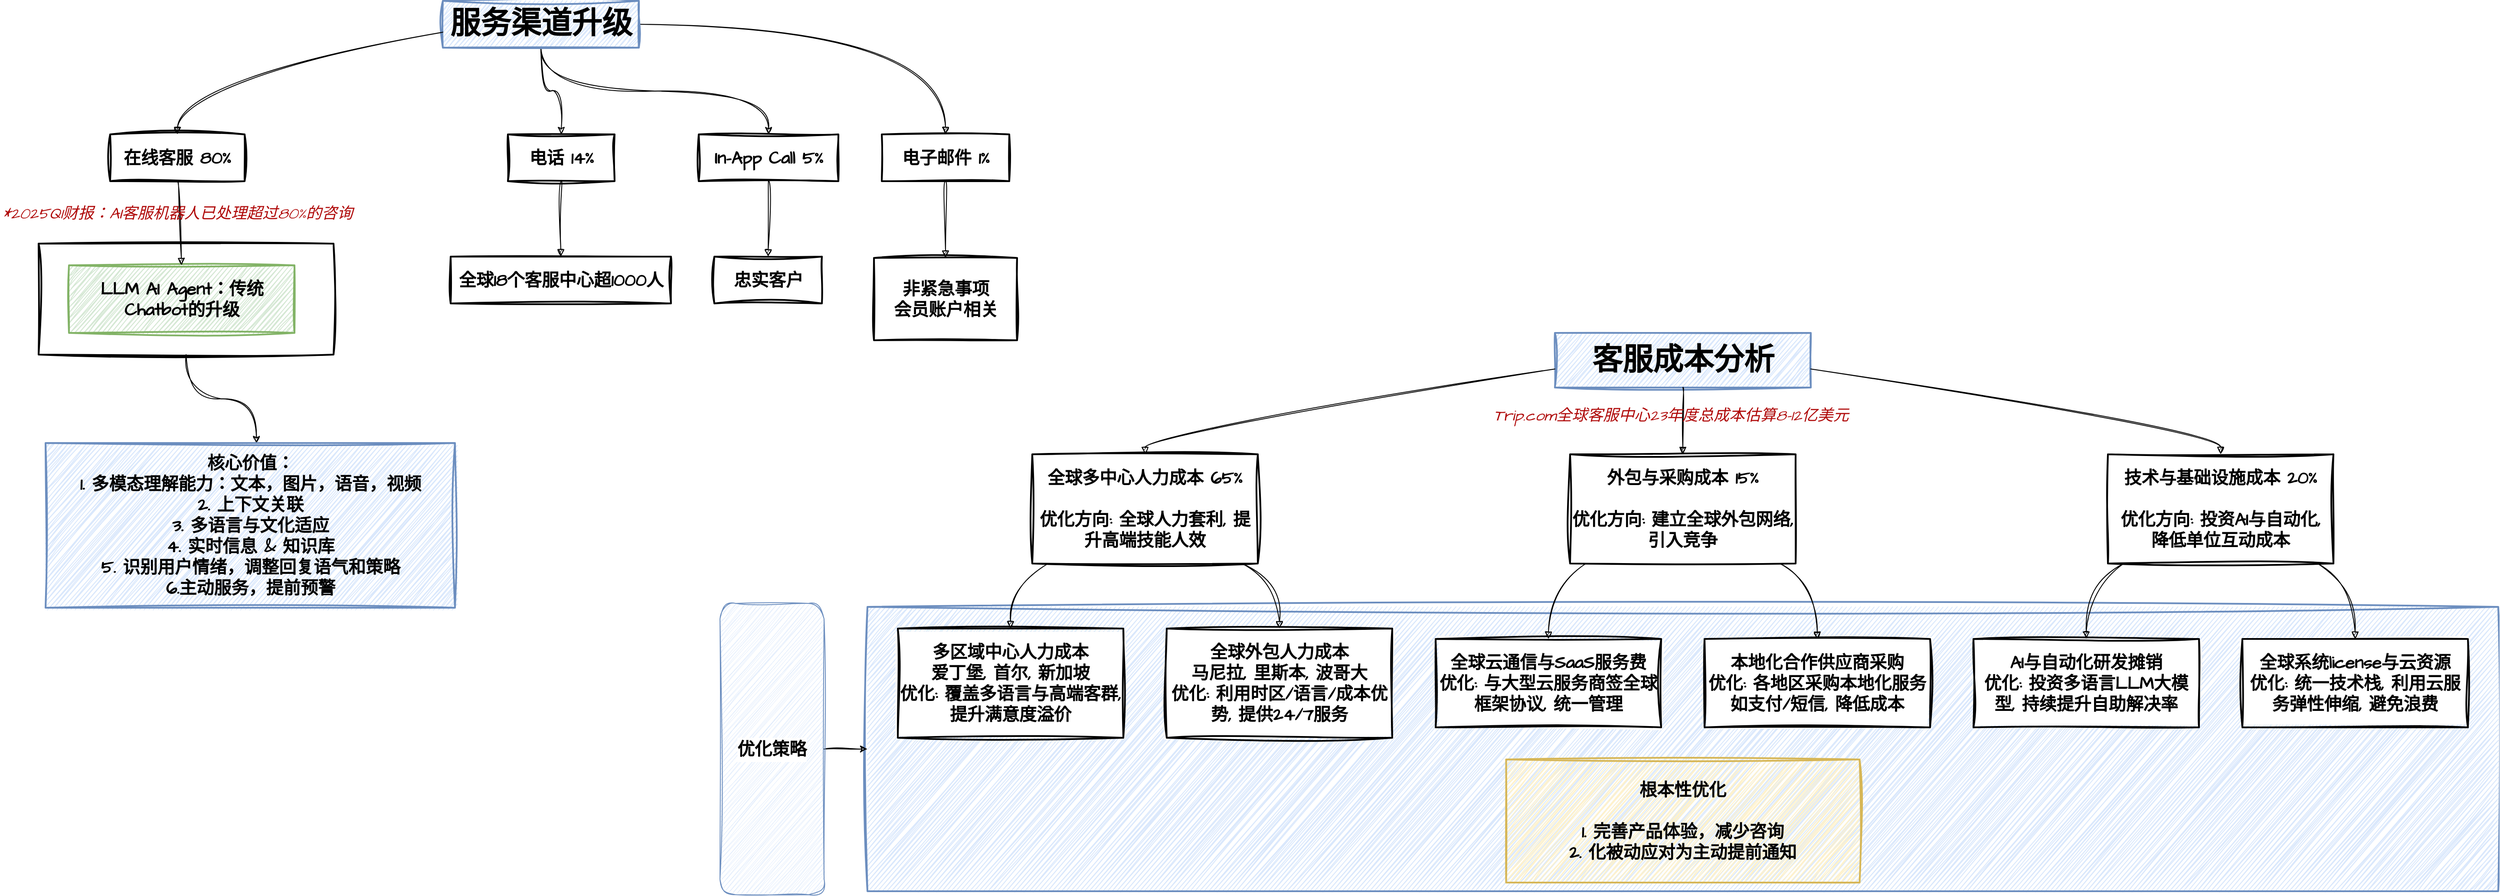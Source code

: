 <mxfile version="28.2.5">
  <diagram id="wmjFIb1CSOBKpBsorIso" name="Page-1">
    <mxGraphModel dx="1665" dy="743" grid="1" gridSize="10" guides="1" tooltips="1" connect="1" arrows="1" fold="1" page="1" pageScale="1" pageWidth="850" pageHeight="1100" math="0" shadow="0">
      <root>
        <mxCell id="0" />
        <mxCell id="1" parent="0" />
        <mxCell id="M6gMa4nwTjqrfYxavwPG-1" style="edgeStyle=orthogonalEdgeStyle;rounded=0;orthogonalLoop=1;jettySize=auto;html=1;entryX=0.515;entryY=0.002;entryDx=0;entryDy=0;entryPerimeter=0;curved=1;sketch=1;curveFitting=1;jiggle=2;" edge="1" parent="1" source="M6gMa4nwTjqrfYxavwPG-2" target="M6gMa4nwTjqrfYxavwPG-45">
          <mxGeometry relative="1" as="geometry">
            <mxPoint x="435.5" y="660" as="targetPoint" />
          </mxGeometry>
        </mxCell>
        <mxCell id="M6gMa4nwTjqrfYxavwPG-2" value="" style="whiteSpace=wrap;strokeWidth=2;hachureGap=4;fontFamily=Architects Daughter;fontSource=https%3A%2F%2Ffonts.googleapis.com%2Fcss%3Ffamily%3DArchitects%2BDaughter;fontSize=20;fontStyle=1;sketch=1;curveFitting=1;jiggle=2;" vertex="1" parent="1">
          <mxGeometry x="274.5" y="510" width="340" height="128" as="geometry" />
        </mxCell>
        <mxCell id="M6gMa4nwTjqrfYxavwPG-3" style="edgeStyle=orthogonalEdgeStyle;rounded=0;orthogonalLoop=1;jettySize=auto;html=1;curved=1;sketch=1;curveFitting=1;jiggle=2;fontStyle=1" edge="1" parent="1" source="M6gMa4nwTjqrfYxavwPG-6" target="M6gMa4nwTjqrfYxavwPG-7">
          <mxGeometry relative="1" as="geometry" />
        </mxCell>
        <mxCell id="M6gMa4nwTjqrfYxavwPG-4" style="edgeStyle=orthogonalEdgeStyle;rounded=0;orthogonalLoop=1;jettySize=auto;html=1;entryX=0.5;entryY=0;entryDx=0;entryDy=0;curved=1;exitX=0.5;exitY=1;exitDx=0;exitDy=0;sketch=1;curveFitting=1;jiggle=2;fontStyle=1" edge="1" parent="1" source="M6gMa4nwTjqrfYxavwPG-6" target="M6gMa4nwTjqrfYxavwPG-11">
          <mxGeometry relative="1" as="geometry" />
        </mxCell>
        <mxCell id="M6gMa4nwTjqrfYxavwPG-5" style="rounded=0;orthogonalLoop=1;jettySize=auto;html=1;entryX=0.5;entryY=0;entryDx=0;entryDy=0;edgeStyle=orthogonalEdgeStyle;curved=1;sketch=1;curveFitting=1;jiggle=2;fontStyle=1;hachureGap=4;strokeColor=default;align=center;verticalAlign=middle;fontFamily=Architects Daughter;fontSource=https%3A%2F%2Ffonts.googleapis.com%2Fcss%3Ffamily%3DArchitects%2BDaughter;fontSize=20;fontColor=default;labelBackgroundColor=default;startArrow=none;endArrow=block;" edge="1" parent="1" source="M6gMa4nwTjqrfYxavwPG-6" target="M6gMa4nwTjqrfYxavwPG-13">
          <mxGeometry relative="1" as="geometry" />
        </mxCell>
        <mxCell id="M6gMa4nwTjqrfYxavwPG-6" value="服务渠道升级" style="whiteSpace=wrap;strokeWidth=2;hachureGap=4;fontFamily=Architects Daughter;fontSource=https%3A%2F%2Ffonts.googleapis.com%2Fcss%3Ffamily%3DArchitects%2BDaughter;fontSize=35;fontStyle=1;fillColor=#dae8fc;strokeColor=#6c8ebf;sketch=1;curveFitting=1;jiggle=2;" vertex="1" parent="1">
          <mxGeometry x="740.5" y="230" width="226" height="54" as="geometry" />
        </mxCell>
        <mxCell id="M6gMa4nwTjqrfYxavwPG-7" value="电话 14%" style="whiteSpace=wrap;strokeWidth=2;hachureGap=4;fontFamily=Architects Daughter;fontSource=https%3A%2F%2Ffonts.googleapis.com%2Fcss%3Ffamily%3DArchitects%2BDaughter;fontSize=20;fontStyle=1;sketch=1;curveFitting=1;jiggle=2;" vertex="1" parent="1">
          <mxGeometry x="815.5" y="384" width="123" height="54" as="geometry" />
        </mxCell>
        <mxCell id="M6gMa4nwTjqrfYxavwPG-8" value="全球18个客服中心超1000人" style="whiteSpace=wrap;strokeWidth=2;hachureGap=4;fontFamily=Architects Daughter;fontSource=https%3A%2F%2Ffonts.googleapis.com%2Fcss%3Ffamily%3DArchitects%2BDaughter;fontSize=20;fontStyle=1;sketch=1;curveFitting=1;jiggle=2;" vertex="1" parent="1">
          <mxGeometry x="749.5" y="525" width="254" height="54" as="geometry" />
        </mxCell>
        <mxCell id="M6gMa4nwTjqrfYxavwPG-9" value="在线客服 80%" style="whiteSpace=wrap;strokeWidth=2;hachureGap=4;fontFamily=Architects Daughter;fontSource=https%3A%2F%2Ffonts.googleapis.com%2Fcss%3Ffamily%3DArchitects%2BDaughter;fontSize=20;fontStyle=1;sketch=1;curveFitting=1;jiggle=2;" vertex="1" parent="1">
          <mxGeometry x="357" y="384" width="155" height="54" as="geometry" />
        </mxCell>
        <mxCell id="M6gMa4nwTjqrfYxavwPG-10" value="LLM AI Agent：传统Chatbot的升级" style="whiteSpace=wrap;strokeWidth=2;hachureGap=4;fontFamily=Architects Daughter;fontSource=https%3A%2F%2Ffonts.googleapis.com%2Fcss%3Ffamily%3DArchitects%2BDaughter;fontSize=20;fontStyle=1;fillColor=#d5e8d4;strokeColor=#82b366;sketch=1;curveFitting=1;jiggle=2;" vertex="1" parent="1">
          <mxGeometry x="309.5" y="535" width="260" height="78" as="geometry" />
        </mxCell>
        <mxCell id="M6gMa4nwTjqrfYxavwPG-11" value="In-App Call 5%" style="whiteSpace=wrap;strokeWidth=2;hachureGap=4;fontFamily=Architects Daughter;fontSource=https%3A%2F%2Ffonts.googleapis.com%2Fcss%3Ffamily%3DArchitects%2BDaughter;fontSize=20;fontStyle=1;sketch=1;curveFitting=1;jiggle=2;" vertex="1" parent="1">
          <mxGeometry x="1035.5" y="384" width="161" height="54" as="geometry" />
        </mxCell>
        <mxCell id="M6gMa4nwTjqrfYxavwPG-12" value="忠实客户" style="whiteSpace=wrap;strokeWidth=2;hachureGap=4;fontFamily=Architects Daughter;fontSource=https%3A%2F%2Ffonts.googleapis.com%2Fcss%3Ffamily%3DArchitects%2BDaughter;fontSize=20;fontStyle=1;sketch=1;curveFitting=1;jiggle=2;" vertex="1" parent="1">
          <mxGeometry x="1053.5" y="525" width="124" height="54" as="geometry" />
        </mxCell>
        <mxCell id="M6gMa4nwTjqrfYxavwPG-13" value="电子邮件 1%" style="whiteSpace=wrap;strokeWidth=2;hachureGap=4;fontFamily=Architects Daughter;fontSource=https%3A%2F%2Ffonts.googleapis.com%2Fcss%3Ffamily%3DArchitects%2BDaughter;fontSize=20;fontStyle=1;sketch=1;curveFitting=1;jiggle=2;" vertex="1" parent="1">
          <mxGeometry x="1246.5" y="384" width="147" height="54" as="geometry" />
        </mxCell>
        <mxCell id="M6gMa4nwTjqrfYxavwPG-14" value="非紧急事项&#xa;会员账户相关" style="whiteSpace=wrap;strokeWidth=2;hachureGap=4;fontFamily=Architects Daughter;fontSource=https%3A%2F%2Ffonts.googleapis.com%2Fcss%3Ffamily%3DArchitects%2BDaughter;fontSize=20;fontStyle=1;sketch=1;curveFitting=1;jiggle=2;" vertex="1" parent="1">
          <mxGeometry x="1237.5" y="526.5" width="165" height="95" as="geometry" />
        </mxCell>
        <mxCell id="M6gMa4nwTjqrfYxavwPG-15" value="" style="curved=1;startArrow=none;endArrow=block;exitX=0.5;exitY=1;entryX=0.5;entryY=0;rounded=0;hachureGap=4;fontFamily=Architects Daughter;fontSource=https%3A%2F%2Ffonts.googleapis.com%2Fcss%3Ffamily%3DArchitects%2BDaughter;fontSize=20;fontStyle=1;sketch=1;curveFitting=1;jiggle=2;" edge="1" parent="1" source="M6gMa4nwTjqrfYxavwPG-7" target="M6gMa4nwTjqrfYxavwPG-8">
          <mxGeometry relative="1" as="geometry">
            <Array as="points" />
          </mxGeometry>
        </mxCell>
        <mxCell id="M6gMa4nwTjqrfYxavwPG-16" value="" style="curved=1;startArrow=none;endArrow=block;exitX=0;exitY=0.67;entryX=0.5;entryY=0;rounded=0;hachureGap=4;fontFamily=Architects Daughter;fontSource=https%3A%2F%2Ffonts.googleapis.com%2Fcss%3Ffamily%3DArchitects%2BDaughter;fontSize=20;fontStyle=1;sketch=1;curveFitting=1;jiggle=2;" edge="1" parent="1" source="M6gMa4nwTjqrfYxavwPG-6" target="M6gMa4nwTjqrfYxavwPG-9">
          <mxGeometry relative="1" as="geometry">
            <Array as="points">
              <mxPoint x="435.5" y="322" />
            </Array>
          </mxGeometry>
        </mxCell>
        <mxCell id="M6gMa4nwTjqrfYxavwPG-17" value="" style="curved=1;startArrow=none;endArrow=block;exitX=0.5;exitY=1;entryX=0.5;entryY=0;rounded=0;hachureGap=4;fontFamily=Architects Daughter;fontSource=https%3A%2F%2Ffonts.googleapis.com%2Fcss%3Ffamily%3DArchitects%2BDaughter;fontSize=20;fontStyle=1;sketch=1;curveFitting=1;jiggle=2;" edge="1" parent="1" source="M6gMa4nwTjqrfYxavwPG-9" target="M6gMa4nwTjqrfYxavwPG-10">
          <mxGeometry relative="1" as="geometry">
            <Array as="points" />
          </mxGeometry>
        </mxCell>
        <mxCell id="M6gMa4nwTjqrfYxavwPG-18" value="" style="curved=1;startArrow=none;endArrow=block;exitX=0.5;exitY=1;entryX=0.5;entryY=0;rounded=0;hachureGap=4;fontFamily=Architects Daughter;fontSource=https%3A%2F%2Ffonts.googleapis.com%2Fcss%3Ffamily%3DArchitects%2BDaughter;fontSize=20;fontStyle=1;sketch=1;curveFitting=1;jiggle=2;" edge="1" parent="1" source="M6gMa4nwTjqrfYxavwPG-11" target="M6gMa4nwTjqrfYxavwPG-12">
          <mxGeometry relative="1" as="geometry">
            <Array as="points" />
          </mxGeometry>
        </mxCell>
        <mxCell id="M6gMa4nwTjqrfYxavwPG-19" value="" style="curved=1;startArrow=none;endArrow=block;exitX=0.5;exitY=1;entryX=0.5;entryY=0;rounded=0;hachureGap=4;fontFamily=Architects Daughter;fontSource=https%3A%2F%2Ffonts.googleapis.com%2Fcss%3Ffamily%3DArchitects%2BDaughter;fontSize=20;fontStyle=1;sketch=1;curveFitting=1;jiggle=2;" edge="1" parent="1" source="M6gMa4nwTjqrfYxavwPG-13" target="M6gMa4nwTjqrfYxavwPG-14">
          <mxGeometry relative="1" as="geometry">
            <Array as="points" />
          </mxGeometry>
        </mxCell>
        <mxCell id="M6gMa4nwTjqrfYxavwPG-20" value="" style="whiteSpace=wrap;strokeWidth=2;hachureGap=4;fontFamily=Architects Daughter;fontSource=https%3A%2F%2Ffonts.googleapis.com%2Fcss%3Ffamily%3DArchitects%2BDaughter;fillColor=#dae8fc;strokeColor=#6c8ebf;fontSize=20;sketch=1;curveFitting=1;jiggle=2;" vertex="1" parent="1">
          <mxGeometry x="1230" y="929" width="1880" height="328" as="geometry" />
        </mxCell>
        <mxCell id="M6gMa4nwTjqrfYxavwPG-21" value="客服成本分析" style="whiteSpace=wrap;strokeWidth=2;hachureGap=4;fontFamily=Architects Daughter;fontSource=https%3A%2F%2Ffonts.googleapis.com%2Fcss%3Ffamily%3DArchitects%2BDaughter;fontSize=35;fontStyle=1;fillColor=#dae8fc;strokeColor=#6c8ebf;sketch=1;curveFitting=1;jiggle=2;" vertex="1" parent="1">
          <mxGeometry x="2022.5" y="613" width="295" height="63" as="geometry" />
        </mxCell>
        <mxCell id="M6gMa4nwTjqrfYxavwPG-22" value="全球多中心人力成本 65%&#xa;&#xa;优化方向: 全球人力套利, 提升高端技能人效" style="whiteSpace=wrap;strokeWidth=2;hachureGap=4;fontFamily=Architects Daughter;fontSource=https%3A%2F%2Ffonts.googleapis.com%2Fcss%3Ffamily%3DArchitects%2BDaughter;fontSize=20;fontStyle=1;sketch=1;curveFitting=1;jiggle=2;" vertex="1" parent="1">
          <mxGeometry x="1420" y="753" width="260" height="126" as="geometry" />
        </mxCell>
        <mxCell id="M6gMa4nwTjqrfYxavwPG-23" value="外包与采购成本 15%&#xa;&#xa;优化方向: 建立全球外包网络, 引入竞争" style="whiteSpace=wrap;strokeWidth=2;hachureGap=4;fontFamily=Architects Daughter;fontSource=https%3A%2F%2Ffonts.googleapis.com%2Fcss%3Ffamily%3DArchitects%2BDaughter;fontSize=20;fontStyle=1;sketch=1;curveFitting=1;jiggle=2;" vertex="1" parent="1">
          <mxGeometry x="2040" y="753" width="260" height="126" as="geometry" />
        </mxCell>
        <mxCell id="M6gMa4nwTjqrfYxavwPG-24" value="技术与基础设施成本 20%&#xa;&#xa;优化方向: 投资AI与自动化, 降低单位互动成本" style="whiteSpace=wrap;strokeWidth=2;hachureGap=4;fontFamily=Architects Daughter;fontSource=https%3A%2F%2Ffonts.googleapis.com%2Fcss%3Ffamily%3DArchitects%2BDaughter;fontSize=20;fontStyle=1;sketch=1;curveFitting=1;jiggle=2;" vertex="1" parent="1">
          <mxGeometry x="2660" y="753" width="260" height="126" as="geometry" />
        </mxCell>
        <mxCell id="M6gMa4nwTjqrfYxavwPG-25" value="多区域中心人力成本&#xa;爱丁堡, 首尔, 新加坡&#xa;优化: 覆盖多语言与高端客群, 提升满意度溢价" style="whiteSpace=wrap;strokeWidth=2;hachureGap=4;fontFamily=Architects Daughter;fontSource=https%3A%2F%2Ffonts.googleapis.com%2Fcss%3Ffamily%3DArchitects%2BDaughter;fontSize=20;fontStyle=1;sketch=1;curveFitting=1;jiggle=2;" vertex="1" parent="1">
          <mxGeometry x="1265" y="954" width="260" height="126" as="geometry" />
        </mxCell>
        <mxCell id="M6gMa4nwTjqrfYxavwPG-26" value="全球外包人力成本&#xa;马尼拉, 里斯本, 波哥大&#xa;优化: 利用时区/语言/成本优势, 提供24/7服务" style="whiteSpace=wrap;strokeWidth=2;hachureGap=4;fontFamily=Architects Daughter;fontSource=https%3A%2F%2Ffonts.googleapis.com%2Fcss%3Ffamily%3DArchitects%2BDaughter;fontSize=20;fontStyle=1;sketch=1;curveFitting=1;jiggle=2;" vertex="1" parent="1">
          <mxGeometry x="1575" y="954" width="260" height="126" as="geometry" />
        </mxCell>
        <mxCell id="M6gMa4nwTjqrfYxavwPG-27" value="全球云通信与SaaS服务费&#xa;优化: 与大型云服务商签全球框架协议, 统一管理" style="whiteSpace=wrap;strokeWidth=2;hachureGap=4;fontFamily=Architects Daughter;fontSource=https%3A%2F%2Ffonts.googleapis.com%2Fcss%3Ffamily%3DArchitects%2BDaughter;fontSize=20;fontStyle=1;sketch=1;curveFitting=1;jiggle=2;" vertex="1" parent="1">
          <mxGeometry x="1885" y="966" width="260" height="102" as="geometry" />
        </mxCell>
        <mxCell id="M6gMa4nwTjqrfYxavwPG-28" value="本地化合作供应商采购&#xa;优化: 各地区采购本地化服务如支付/短信, 降低成本" style="whiteSpace=wrap;strokeWidth=2;hachureGap=4;fontFamily=Architects Daughter;fontSource=https%3A%2F%2Ffonts.googleapis.com%2Fcss%3Ffamily%3DArchitects%2BDaughter;fontSize=20;fontStyle=1;sketch=1;curveFitting=1;jiggle=2;" vertex="1" parent="1">
          <mxGeometry x="2195" y="966" width="260" height="102" as="geometry" />
        </mxCell>
        <mxCell id="M6gMa4nwTjqrfYxavwPG-29" value="AI与自动化研发摊销&#xa;优化: 投资多语言LLM大模型, 持续提升自助解决率" style="whiteSpace=wrap;strokeWidth=2;hachureGap=4;fontFamily=Architects Daughter;fontSource=https%3A%2F%2Ffonts.googleapis.com%2Fcss%3Ffamily%3DArchitects%2BDaughter;fontSize=20;fontStyle=1;sketch=1;curveFitting=1;jiggle=2;" vertex="1" parent="1">
          <mxGeometry x="2505" y="966" width="260" height="102" as="geometry" />
        </mxCell>
        <mxCell id="M6gMa4nwTjqrfYxavwPG-30" value="全球系统license与云资源&#xa;优化: 统一技术栈, 利用云服务弹性伸缩, 避免浪费" style="whiteSpace=wrap;strokeWidth=2;hachureGap=4;fontFamily=Architects Daughter;fontSource=https%3A%2F%2Ffonts.googleapis.com%2Fcss%3Ffamily%3DArchitects%2BDaughter;fontSize=20;fontStyle=1;sketch=1;curveFitting=1;jiggle=2;" vertex="1" parent="1">
          <mxGeometry x="2815" y="966" width="260" height="102" as="geometry" />
        </mxCell>
        <mxCell id="M6gMa4nwTjqrfYxavwPG-31" value="根本性优化&#xa;  &#xa;1. 完善产品体验，减少咨询&#xa;2. 化被动应对为主动提前通知" style="whiteSpace=wrap;strokeWidth=2;hachureGap=4;fontFamily=Architects Daughter;fontSource=https%3A%2F%2Ffonts.googleapis.com%2Fcss%3Ffamily%3DArchitects%2BDaughter;fontSize=20;fontStyle=1;fillColor=#fff2cc;strokeColor=#d6b656;sketch=1;curveFitting=1;jiggle=2;" vertex="1" parent="1">
          <mxGeometry x="1966.25" y="1105" width="407.5" height="142" as="geometry" />
        </mxCell>
        <mxCell id="M6gMa4nwTjqrfYxavwPG-32" value="" style="curved=1;startArrow=none;endArrow=block;exitX=0;exitY=0.66;entryX=0.5;entryY=0;rounded=0;hachureGap=4;fontFamily=Architects Daughter;fontSource=https%3A%2F%2Ffonts.googleapis.com%2Fcss%3Ffamily%3DArchitects%2BDaughter;fontSize=20;fontStyle=1;sketch=1;curveFitting=1;jiggle=2;" edge="1" parent="1" source="M6gMa4nwTjqrfYxavwPG-21" target="M6gMa4nwTjqrfYxavwPG-22">
          <mxGeometry relative="1" as="geometry">
            <Array as="points">
              <mxPoint x="1550" y="728" />
            </Array>
          </mxGeometry>
        </mxCell>
        <mxCell id="M6gMa4nwTjqrfYxavwPG-33" value="" style="curved=1;startArrow=none;endArrow=block;exitX=0.5;exitY=1;entryX=0.5;entryY=0;rounded=0;hachureGap=4;fontFamily=Architects Daughter;fontSource=https%3A%2F%2Ffonts.googleapis.com%2Fcss%3Ffamily%3DArchitects%2BDaughter;fontSize=20;fontStyle=1;sketch=1;curveFitting=1;jiggle=2;" edge="1" parent="1" source="M6gMa4nwTjqrfYxavwPG-21" target="M6gMa4nwTjqrfYxavwPG-23">
          <mxGeometry relative="1" as="geometry">
            <Array as="points" />
          </mxGeometry>
        </mxCell>
        <mxCell id="M6gMa4nwTjqrfYxavwPG-34" value="" style="curved=1;startArrow=none;endArrow=block;exitX=1;exitY=0.66;entryX=0.5;entryY=0;rounded=0;hachureGap=4;fontFamily=Architects Daughter;fontSource=https%3A%2F%2Ffonts.googleapis.com%2Fcss%3Ffamily%3DArchitects%2BDaughter;fontSize=20;fontStyle=1;sketch=1;curveFitting=1;jiggle=2;" edge="1" parent="1" source="M6gMa4nwTjqrfYxavwPG-21" target="M6gMa4nwTjqrfYxavwPG-24">
          <mxGeometry relative="1" as="geometry">
            <Array as="points">
              <mxPoint x="2790" y="728" />
            </Array>
          </mxGeometry>
        </mxCell>
        <mxCell id="M6gMa4nwTjqrfYxavwPG-35" value="" style="curved=1;startArrow=none;endArrow=block;exitX=0.07;exitY=1;entryX=0.5;entryY=0;rounded=0;hachureGap=4;fontFamily=Architects Daughter;fontSource=https%3A%2F%2Ffonts.googleapis.com%2Fcss%3Ffamily%3DArchitects%2BDaughter;fontSize=20;fontStyle=1;sketch=1;curveFitting=1;jiggle=2;" edge="1" parent="1" source="M6gMa4nwTjqrfYxavwPG-22" target="M6gMa4nwTjqrfYxavwPG-25">
          <mxGeometry relative="1" as="geometry">
            <Array as="points">
              <mxPoint x="1395" y="904" />
            </Array>
          </mxGeometry>
        </mxCell>
        <mxCell id="M6gMa4nwTjqrfYxavwPG-36" value="" style="curved=1;startArrow=none;endArrow=block;exitX=0.93;exitY=1;entryX=0.5;entryY=0;rounded=0;hachureGap=4;fontFamily=Architects Daughter;fontSource=https%3A%2F%2Ffonts.googleapis.com%2Fcss%3Ffamily%3DArchitects%2BDaughter;fontSize=20;fontStyle=1;sketch=1;curveFitting=1;jiggle=2;" edge="1" parent="1" source="M6gMa4nwTjqrfYxavwPG-22" target="M6gMa4nwTjqrfYxavwPG-26">
          <mxGeometry relative="1" as="geometry">
            <Array as="points">
              <mxPoint x="1705" y="904" />
            </Array>
          </mxGeometry>
        </mxCell>
        <mxCell id="M6gMa4nwTjqrfYxavwPG-37" value="" style="curved=1;startArrow=none;endArrow=block;exitX=0.07;exitY=1;entryX=0.5;entryY=0;rounded=0;hachureGap=4;fontFamily=Architects Daughter;fontSource=https%3A%2F%2Ffonts.googleapis.com%2Fcss%3Ffamily%3DArchitects%2BDaughter;fontSize=20;fontStyle=1;sketch=1;curveFitting=1;jiggle=2;" edge="1" parent="1" source="M6gMa4nwTjqrfYxavwPG-23" target="M6gMa4nwTjqrfYxavwPG-27">
          <mxGeometry relative="1" as="geometry">
            <Array as="points">
              <mxPoint x="2015" y="904" />
            </Array>
          </mxGeometry>
        </mxCell>
        <mxCell id="M6gMa4nwTjqrfYxavwPG-38" value="" style="curved=1;startArrow=none;endArrow=block;exitX=0.93;exitY=1;entryX=0.5;entryY=0;rounded=0;hachureGap=4;fontFamily=Architects Daughter;fontSource=https%3A%2F%2Ffonts.googleapis.com%2Fcss%3Ffamily%3DArchitects%2BDaughter;fontSize=20;fontStyle=1;sketch=1;curveFitting=1;jiggle=2;" edge="1" parent="1" source="M6gMa4nwTjqrfYxavwPG-23" target="M6gMa4nwTjqrfYxavwPG-28">
          <mxGeometry relative="1" as="geometry">
            <Array as="points">
              <mxPoint x="2325" y="904" />
            </Array>
          </mxGeometry>
        </mxCell>
        <mxCell id="M6gMa4nwTjqrfYxavwPG-39" value="" style="curved=1;startArrow=none;endArrow=block;exitX=0.07;exitY=1;entryX=0.5;entryY=0;rounded=0;hachureGap=4;fontFamily=Architects Daughter;fontSource=https%3A%2F%2Ffonts.googleapis.com%2Fcss%3Ffamily%3DArchitects%2BDaughter;fontSize=20;fontStyle=1;sketch=1;curveFitting=1;jiggle=2;" edge="1" parent="1" source="M6gMa4nwTjqrfYxavwPG-24" target="M6gMa4nwTjqrfYxavwPG-29">
          <mxGeometry relative="1" as="geometry">
            <Array as="points">
              <mxPoint x="2635" y="904" />
            </Array>
          </mxGeometry>
        </mxCell>
        <mxCell id="M6gMa4nwTjqrfYxavwPG-40" value="" style="curved=1;startArrow=none;endArrow=block;exitX=0.93;exitY=1;entryX=0.5;entryY=0;rounded=0;hachureGap=4;fontFamily=Architects Daughter;fontSource=https%3A%2F%2Ffonts.googleapis.com%2Fcss%3Ffamily%3DArchitects%2BDaughter;fontSize=20;fontStyle=1;sketch=1;curveFitting=1;jiggle=2;" edge="1" parent="1" source="M6gMa4nwTjqrfYxavwPG-24" target="M6gMa4nwTjqrfYxavwPG-30">
          <mxGeometry relative="1" as="geometry">
            <Array as="points">
              <mxPoint x="2945" y="904" />
            </Array>
          </mxGeometry>
        </mxCell>
        <mxCell id="M6gMa4nwTjqrfYxavwPG-41" style="edgeStyle=orthogonalEdgeStyle;rounded=0;hachureGap=4;orthogonalLoop=1;jettySize=auto;html=1;fontFamily=Architects Daughter;fontSource=https%3A%2F%2Ffonts.googleapis.com%2Fcss%3Ffamily%3DArchitects%2BDaughter;entryX=0;entryY=0.5;entryDx=0;entryDy=0;fontSize=20;sketch=1;curveFitting=1;jiggle=2;" edge="1" parent="1" source="M6gMa4nwTjqrfYxavwPG-42" target="M6gMa4nwTjqrfYxavwPG-20">
          <mxGeometry relative="1" as="geometry">
            <mxPoint x="1040" y="1097" as="targetPoint" />
          </mxGeometry>
        </mxCell>
        <mxCell id="M6gMa4nwTjqrfYxavwPG-42" value="&lt;font&gt;&lt;b style=&quot;background-color: light-dark(#ffffff, var(--ge-dark-color, #121212));&quot;&gt;优化策略&lt;/b&gt;&lt;/font&gt;" style="rounded=1;whiteSpace=wrap;html=1;hachureGap=4;fontFamily=Architects Daughter;fontSource=https%3A%2F%2Ffonts.googleapis.com%2Fcss%3Ffamily%3DArchitects%2BDaughter;fillColor=#dae8fc;strokeColor=#6c8ebf;fontSize=20;sketch=1;curveFitting=1;jiggle=2;" vertex="1" parent="1">
          <mxGeometry x="1060" y="925" width="120" height="336" as="geometry" />
        </mxCell>
        <mxCell id="M6gMa4nwTjqrfYxavwPG-43" value="&lt;i style=&quot;color: rgb(175, 8, 8);&quot;&gt;*2025Q1财报：AI客服机器人已处理超过80%的咨询&lt;/i&gt;" style="text;html=1;align=center;verticalAlign=middle;whiteSpace=wrap;rounded=0;fontFamily=Architects Daughter;fontSource=https%3A%2F%2Ffonts.googleapis.com%2Fcss%3Ffamily%3DArchitects%2BDaughter;fontSize=18;sketch=1;curveFitting=1;jiggle=2;" vertex="1" parent="1">
          <mxGeometry x="230" y="460" width="410" height="30" as="geometry" />
        </mxCell>
        <UserObject label="&lt;span style=&quot;color: rgb(0, 0, 0); font-family: &amp;quot;Architects Daughter&amp;quot;; font-size: 25px; font-style: normal; font-variant-ligatures: normal; font-variant-caps: normal; font-weight: 700; letter-spacing: normal; orphans: 2; text-align: center; text-indent: 0px; text-transform: none; widows: 2; word-spacing: 0px; -webkit-text-stroke-width: 0px; white-space: normal; text-decoration-thickness: initial; text-decoration-style: initial; text-decoration-color: initial; float: none; display: inline !important;&quot;&gt;&lt;i style=&quot;font-size: 18px; font-weight: 400; color: rgb(175, 8, 8);&quot;&gt;Trip.com全球客服中心23年度总成本估算8-12亿美元&lt;/i&gt;&lt;/span&gt;" link="&lt;span style=&quot;color: rgb(0, 0, 0); font-family: &amp;quot;Architects Daughter&amp;quot;; font-size: 25px; font-style: normal; font-variant-ligatures: normal; font-variant-caps: normal; font-weight: 700; letter-spacing: normal; orphans: 2; text-align: center; text-indent: 0px; text-transform: none; widows: 2; word-spacing: 0px; -webkit-text-stroke-width: 0px; white-space: normal; background-color: rgb(236, 236, 236); text-decoration-thickness: initial; text-decoration-style: initial; text-decoration-color: initial; display: inline !important; float: none;&quot;&gt;Trip.com全球客服中心23年度总成本&lt;/span&gt;&lt;br style=&quot;forced-color-adjust: none; padding: 0px; margin: 0px; color: rgb(0, 0, 0); font-family: &amp;quot;Architects Daughter&amp;quot;; font-size: 25px; font-style: normal; font-variant-ligatures: normal; font-variant-caps: normal; font-weight: 700; letter-spacing: normal; orphans: 2; text-align: center; text-indent: 0px; text-transform: none; widows: 2; word-spacing: 0px; -webkit-text-stroke-width: 0px; white-space: normal; background-color: rgb(236, 236, 236); text-decoration-thickness: initial; text-decoration-style: initial; text-decoration-color: initial;&quot;&gt;&lt;span style=&quot;color: rgb(0, 0, 0); font-family: &amp;quot;Architects Daughter&amp;quot;; font-size: 25px; font-style: normal; font-variant-ligatures: normal; font-variant-caps: normal; font-weight: 700; letter-spacing: normal; orphans: 2; text-align: center; text-indent: 0px; text-transform: none; widows: 2; word-spacing: 0px; -webkit-text-stroke-width: 0px; white-space: normal; background-color: rgb(236, 236, 236); text-decoration-thickness: initial; text-decoration-style: initial; text-decoration-color: initial; display: inline !important; float: none;&quot;&gt;估算 8-12 亿美元&lt;/span&gt;" id="M6gMa4nwTjqrfYxavwPG-44">
          <mxCell style="text;whiteSpace=wrap;html=1;fontFamily=Architects Daughter;fontSource=https%3A%2F%2Ffonts.googleapis.com%2Fcss%3Ffamily%3DArchitects%2BDaughter;fontSize=18;fontColor=default;sketch=1;curveFitting=1;jiggle=2;" vertex="1" parent="1">
            <mxGeometry x="1950" y="685" width="440" height="50" as="geometry" />
          </mxCell>
        </UserObject>
        <mxCell id="M6gMa4nwTjqrfYxavwPG-45" value="核心价值：&#xa;1. 多模态理解能力：文本，图片，语音，视频&#xa;2. 上下文关联&#xa;3. 多语言与文化适应&#xa;4. 实时信息 &amp; 知识库&#xa;5. 识别用户情绪，调整回复语气和策略&#xa;6.主动服务，提前预警" style="whiteSpace=wrap;strokeWidth=2;hachureGap=4;fontFamily=Architects Daughter;fontSource=https%3A%2F%2Ffonts.googleapis.com%2Fcss%3Ffamily%3DArchitects%2BDaughter;fontSize=20;fontStyle=1;sketch=1;curveFitting=1;jiggle=2;fillColor=#dae8fc;strokeColor=#6c8ebf;" vertex="1" parent="1">
          <mxGeometry x="282.5" y="740" width="472" height="190" as="geometry" />
        </mxCell>
      </root>
    </mxGraphModel>
  </diagram>
</mxfile>
